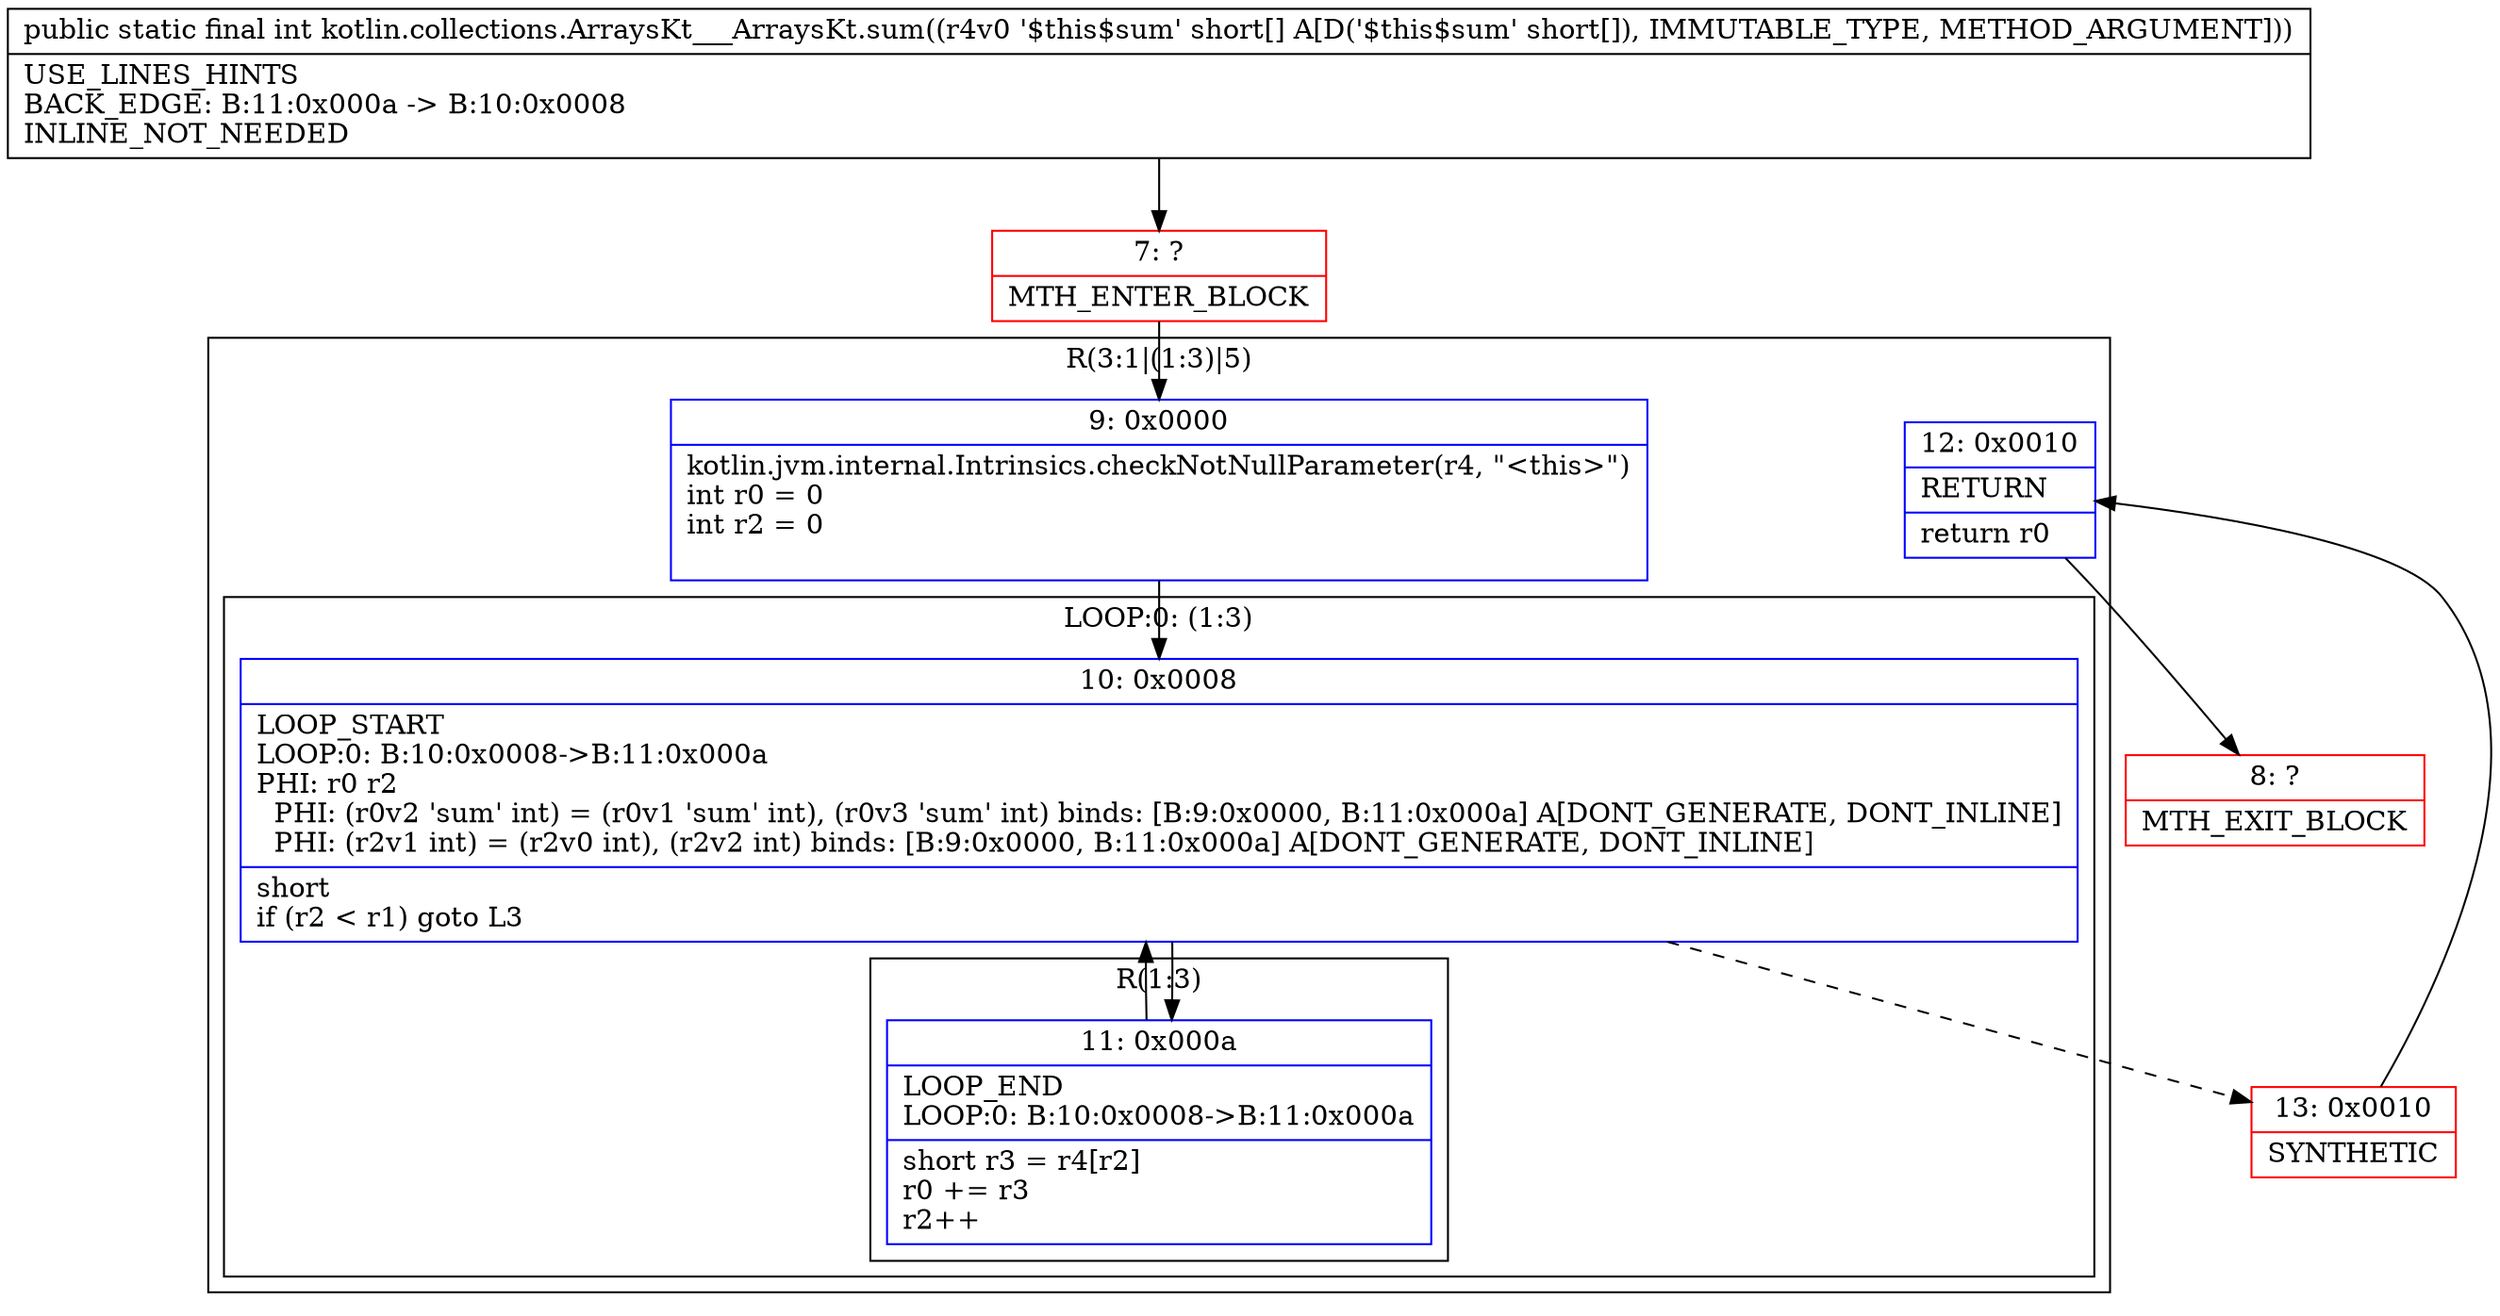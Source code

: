 digraph "CFG forkotlin.collections.ArraysKt___ArraysKt.sum([S)I" {
subgraph cluster_Region_386956227 {
label = "R(3:1|(1:3)|5)";
node [shape=record,color=blue];
Node_9 [shape=record,label="{9\:\ 0x0000|kotlin.jvm.internal.Intrinsics.checkNotNullParameter(r4, \"\<this\>\")\lint r0 = 0\lint r2 = 0\l\l}"];
subgraph cluster_LoopRegion_1269222901 {
label = "LOOP:0: (1:3)";
node [shape=record,color=blue];
Node_10 [shape=record,label="{10\:\ 0x0008|LOOP_START\lLOOP:0: B:10:0x0008\-\>B:11:0x000a\lPHI: r0 r2 \l  PHI: (r0v2 'sum' int) = (r0v1 'sum' int), (r0v3 'sum' int) binds: [B:9:0x0000, B:11:0x000a] A[DONT_GENERATE, DONT_INLINE]\l  PHI: (r2v1 int) = (r2v0 int), (r2v2 int) binds: [B:9:0x0000, B:11:0x000a] A[DONT_GENERATE, DONT_INLINE]\l|short \lif (r2 \< r1) goto L3\l}"];
subgraph cluster_Region_1384771366 {
label = "R(1:3)";
node [shape=record,color=blue];
Node_11 [shape=record,label="{11\:\ 0x000a|LOOP_END\lLOOP:0: B:10:0x0008\-\>B:11:0x000a\l|short r3 = r4[r2]\lr0 += r3\lr2++\l}"];
}
}
Node_12 [shape=record,label="{12\:\ 0x0010|RETURN\l|return r0\l}"];
}
Node_7 [shape=record,color=red,label="{7\:\ ?|MTH_ENTER_BLOCK\l}"];
Node_13 [shape=record,color=red,label="{13\:\ 0x0010|SYNTHETIC\l}"];
Node_8 [shape=record,color=red,label="{8\:\ ?|MTH_EXIT_BLOCK\l}"];
MethodNode[shape=record,label="{public static final int kotlin.collections.ArraysKt___ArraysKt.sum((r4v0 '$this$sum' short[] A[D('$this$sum' short[]), IMMUTABLE_TYPE, METHOD_ARGUMENT]))  | USE_LINES_HINTS\lBACK_EDGE: B:11:0x000a \-\> B:10:0x0008\lINLINE_NOT_NEEDED\l}"];
MethodNode -> Node_7;Node_9 -> Node_10;
Node_10 -> Node_11;
Node_10 -> Node_13[style=dashed];
Node_11 -> Node_10;
Node_12 -> Node_8;
Node_7 -> Node_9;
Node_13 -> Node_12;
}

